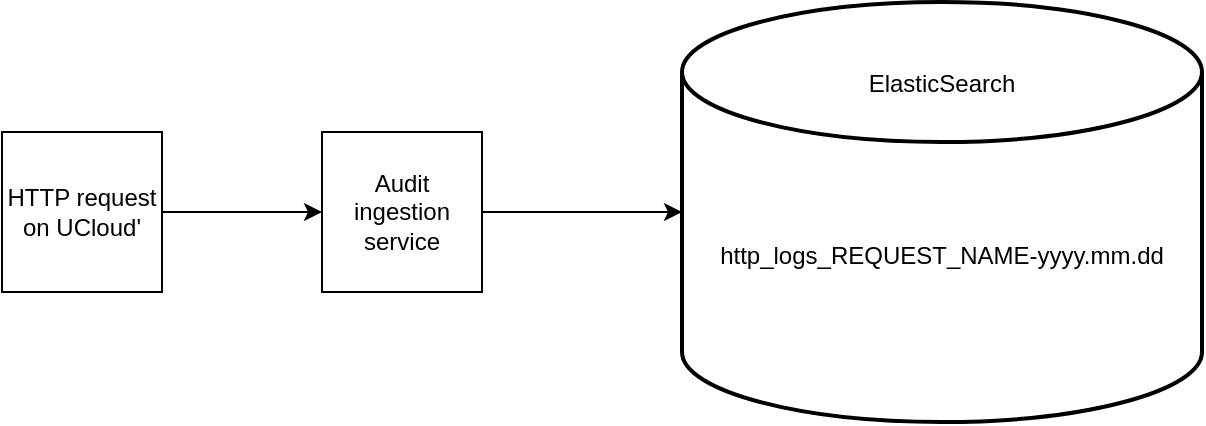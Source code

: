 <mxfile version="24.2.5" type="device">
  <diagram name="Side-1" id="8xRo9pHsJM8NjgPx5Ff7">
    <mxGraphModel dx="1242" dy="737" grid="0" gridSize="10" guides="1" tooltips="1" connect="1" arrows="1" fold="1" page="1" pageScale="1" pageWidth="827" pageHeight="1169" math="0" shadow="0">
      <root>
        <mxCell id="0" />
        <mxCell id="1" parent="0" />
        <mxCell id="Tm46EEMCTvY0nGqCJZSY-1" value="&lt;div&gt;ElasticSearch&lt;/div&gt;&lt;div&gt;&lt;br&gt;&lt;/div&gt;&lt;div&gt;&lt;br&gt;&lt;/div&gt;&lt;div&gt;&lt;br&gt;&lt;/div&gt;&lt;div&gt;&lt;br&gt;&lt;/div&gt;&lt;div&gt;&lt;br&gt;&lt;/div&gt;&lt;div&gt;http_logs_REQUEST_NAME-yyyy.mm.dd&lt;br&gt;&lt;/div&gt;&lt;div&gt;&lt;br&gt;&lt;/div&gt;&lt;div&gt;&lt;br&gt;&lt;/div&gt;&lt;div&gt;&lt;br&gt;&lt;/div&gt;" style="strokeWidth=2;html=1;shape=mxgraph.flowchart.database;whiteSpace=wrap;" vertex="1" parent="1">
          <mxGeometry x="380" y="190" width="260" height="210" as="geometry" />
        </mxCell>
        <mxCell id="Tm46EEMCTvY0nGqCJZSY-7" style="edgeStyle=orthogonalEdgeStyle;rounded=0;orthogonalLoop=1;jettySize=auto;html=1;exitX=1;exitY=0.5;exitDx=0;exitDy=0;entryX=0;entryY=0.5;entryDx=0;entryDy=0;" edge="1" parent="1" source="Tm46EEMCTvY0nGqCJZSY-5" target="Tm46EEMCTvY0nGqCJZSY-6">
          <mxGeometry relative="1" as="geometry" />
        </mxCell>
        <mxCell id="Tm46EEMCTvY0nGqCJZSY-5" value="&lt;div&gt;HTTP request on UCloud&#39;&lt;/div&gt;" style="whiteSpace=wrap;html=1;aspect=fixed;" vertex="1" parent="1">
          <mxGeometry x="40" y="255" width="80" height="80" as="geometry" />
        </mxCell>
        <mxCell id="Tm46EEMCTvY0nGqCJZSY-6" value="Audit ingestion service" style="whiteSpace=wrap;html=1;aspect=fixed;" vertex="1" parent="1">
          <mxGeometry x="200" y="255" width="80" height="80" as="geometry" />
        </mxCell>
        <mxCell id="Tm46EEMCTvY0nGqCJZSY-8" style="edgeStyle=orthogonalEdgeStyle;rounded=0;orthogonalLoop=1;jettySize=auto;html=1;exitX=1;exitY=0.5;exitDx=0;exitDy=0;entryX=0;entryY=0.5;entryDx=0;entryDy=0;entryPerimeter=0;" edge="1" parent="1" source="Tm46EEMCTvY0nGqCJZSY-6" target="Tm46EEMCTvY0nGqCJZSY-1">
          <mxGeometry relative="1" as="geometry" />
        </mxCell>
      </root>
    </mxGraphModel>
  </diagram>
</mxfile>
